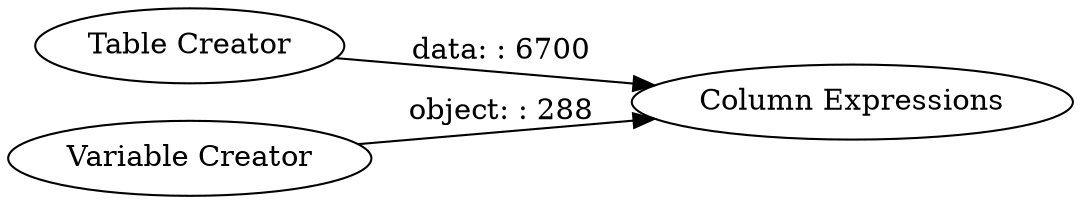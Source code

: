 digraph {
	"632799875811496893_1" [label="Table Creator"]
	"632799875811496893_3" [label="Variable Creator"]
	"632799875811496893_2" [label="Column Expressions"]
	"632799875811496893_1" -> "632799875811496893_2" [label="data: : 6700"]
	"632799875811496893_3" -> "632799875811496893_2" [label="object: : 288"]
	rankdir=LR
}

